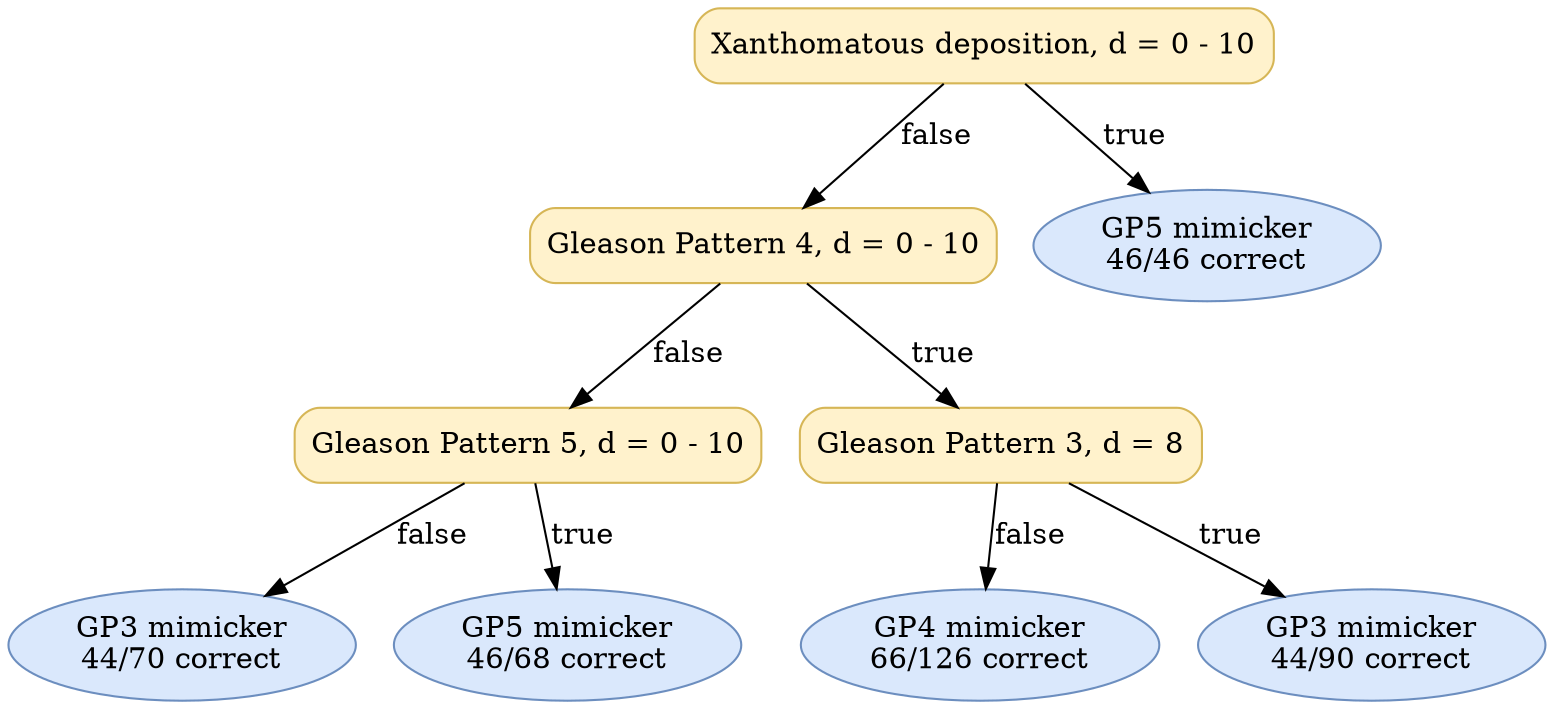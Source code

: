 digraph "DT" {
fontname="Times-Roman";
label="";
node [fontname="Times-Roman"];
Node1 [color="#D6B656", fillcolor="#FFF2CC", label="Xanthomatous deposition, d = 0 - 10", shape="box", style="rounded,filled"];
Node2 [color="#D6B656", fillcolor="#FFF2CC", label="Gleason Pattern 4, d = 0 - 10", shape="box", style="rounded,filled"];
Node3 [color="#D6B656", fillcolor="#FFF2CC", label="Gleason Pattern 5, d = 0 - 10", shape="box", style="rounded,filled"];
Node4 [color="#6C8EBF", fillcolor="#DAE8FC", label=<GP3 mimicker<br/>44/70 correct>, shape="ellipse", style="rounded,filled"];
Node5 [color="#6C8EBF", fillcolor="#DAE8FC", label=<GP5 mimicker<br/>46/68 correct>, shape="ellipse", style="rounded,filled"];
Node6 [color="#D6B656", fillcolor="#FFF2CC", label="Gleason Pattern 3, d = 8", shape="box", style="rounded,filled"];
Node7 [color="#6C8EBF", fillcolor="#DAE8FC", label=<GP4 mimicker<br/>66/126 correct>, shape="ellipse", style="rounded,filled"];
Node8 [color="#6C8EBF", fillcolor="#DAE8FC", label=<GP3 mimicker<br/>44/90 correct>, shape="ellipse", style="rounded,filled"];
Node9 [color="#6C8EBF", fillcolor="#DAE8FC", label=<GP5 mimicker<br/>46/46 correct>, shape="ellipse", style="rounded,filled"];
Node1 -> Node2  [key=0, label="false"];
Node1 -> Node9  [key=0, label="true"];
Node2 -> Node3  [key=0, label="false"];
Node2 -> Node6  [key=0, label="true"];
Node3 -> Node4  [key=0, label="false"];
Node3 -> Node5  [key=0, label="true"];
Node6 -> Node7  [key=0, label="false"];
Node6 -> Node8  [key=0, label="true"];
}
